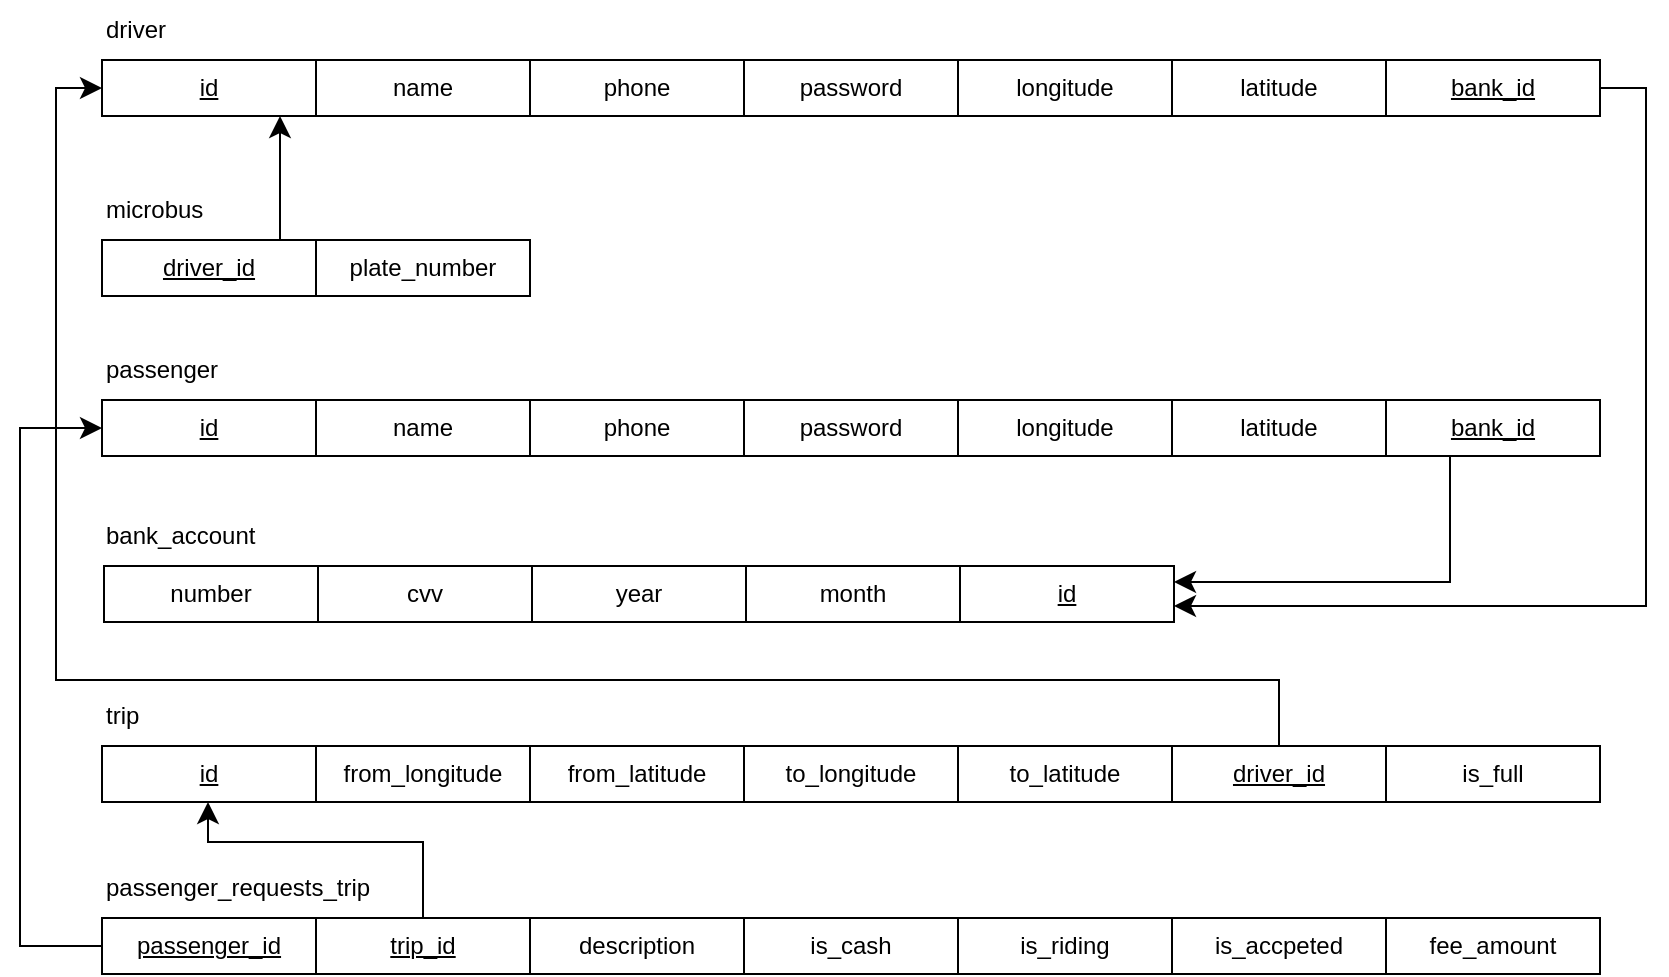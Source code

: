 <mxfile version="22.1.2" type="device">
  <diagram name="Page-1" id="LFaFiX9sYo1zRj2lnzwh">
    <mxGraphModel dx="2298" dy="887" grid="0" gridSize="10" guides="1" tooltips="1" connect="1" arrows="1" fold="1" page="1" pageScale="1" pageWidth="850" pageHeight="1100" math="0" shadow="0">
      <root>
        <mxCell id="0" />
        <mxCell id="1" parent="0" />
        <mxCell id="ZcqrSS12w39js5ZyCBHH-1" value="longitude" style="rounded=0;whiteSpace=wrap;html=1;" parent="1" vertex="1">
          <mxGeometry x="184" y="122" width="107" height="28" as="geometry" />
        </mxCell>
        <mxCell id="ZcqrSS12w39js5ZyCBHH-2" value="latitude" style="rounded=0;whiteSpace=wrap;html=1;" parent="1" vertex="1">
          <mxGeometry x="291" y="122" width="107" height="28" as="geometry" />
        </mxCell>
        <mxCell id="ZcqrSS12w39js5ZyCBHH-5" value="&lt;u&gt;id&lt;/u&gt;" style="rounded=0;whiteSpace=wrap;html=1;" parent="1" vertex="1">
          <mxGeometry x="-244" y="122" width="107" height="28" as="geometry" />
        </mxCell>
        <mxCell id="ZcqrSS12w39js5ZyCBHH-6" value="name" style="rounded=0;whiteSpace=wrap;html=1;" parent="1" vertex="1">
          <mxGeometry x="-137" y="122" width="107" height="28" as="geometry" />
        </mxCell>
        <mxCell id="ZcqrSS12w39js5ZyCBHH-7" value="phone" style="rounded=0;whiteSpace=wrap;html=1;" parent="1" vertex="1">
          <mxGeometry x="-30" y="122" width="107" height="28" as="geometry" />
        </mxCell>
        <mxCell id="ZcqrSS12w39js5ZyCBHH-8" value="password" style="rounded=0;whiteSpace=wrap;html=1;" parent="1" vertex="1">
          <mxGeometry x="77" y="122" width="107" height="28" as="geometry" />
        </mxCell>
        <mxCell id="ZcqrSS12w39js5ZyCBHH-25" value="driver" style="text;html=1;strokeColor=none;fillColor=none;align=left;verticalAlign=middle;whiteSpace=wrap;rounded=0;" parent="1" vertex="1">
          <mxGeometry x="-244" y="92" width="155" height="30" as="geometry" />
        </mxCell>
        <mxCell id="ZcqrSS12w39js5ZyCBHH-26" value="month" style="rounded=0;whiteSpace=wrap;html=1;" parent="1" vertex="1">
          <mxGeometry x="78" y="375" width="107" height="28" as="geometry" />
        </mxCell>
        <mxCell id="ZcqrSS12w39js5ZyCBHH-31" value="number" style="rounded=0;whiteSpace=wrap;html=1;" parent="1" vertex="1">
          <mxGeometry x="-243" y="375" width="107" height="28" as="geometry" />
        </mxCell>
        <mxCell id="ZcqrSS12w39js5ZyCBHH-32" value="cvv" style="rounded=0;whiteSpace=wrap;html=1;" parent="1" vertex="1">
          <mxGeometry x="-136" y="375" width="107" height="28" as="geometry" />
        </mxCell>
        <mxCell id="ZcqrSS12w39js5ZyCBHH-33" value="year" style="rounded=0;whiteSpace=wrap;html=1;" parent="1" vertex="1">
          <mxGeometry x="-29" y="375" width="107" height="28" as="geometry" />
        </mxCell>
        <mxCell id="ZcqrSS12w39js5ZyCBHH-34" value="bank_account" style="text;html=1;strokeColor=none;fillColor=none;align=left;verticalAlign=middle;whiteSpace=wrap;rounded=0;" parent="1" vertex="1">
          <mxGeometry x="-244" y="345" width="155" height="30" as="geometry" />
        </mxCell>
        <mxCell id="ZcqrSS12w39js5ZyCBHH-35" value="to_latitude" style="rounded=0;whiteSpace=wrap;html=1;" parent="1" vertex="1">
          <mxGeometry x="184" y="465" width="107" height="28" as="geometry" />
        </mxCell>
        <mxCell id="ZcqrSS12w39js5ZyCBHH-36" value="&lt;u&gt;driver_id&lt;/u&gt;" style="rounded=0;whiteSpace=wrap;html=1;" parent="1" vertex="1">
          <mxGeometry x="291" y="465" width="107" height="28" as="geometry" />
        </mxCell>
        <mxCell id="ZcqrSS12w39js5ZyCBHH-37" value="is_full" style="rounded=0;whiteSpace=wrap;html=1;" parent="1" vertex="1">
          <mxGeometry x="398" y="465" width="107" height="28" as="geometry" />
        </mxCell>
        <mxCell id="ZcqrSS12w39js5ZyCBHH-39" value="&lt;u&gt;id&lt;/u&gt;" style="rounded=0;whiteSpace=wrap;html=1;" parent="1" vertex="1">
          <mxGeometry x="-244" y="465" width="107" height="28" as="geometry" />
        </mxCell>
        <mxCell id="ZcqrSS12w39js5ZyCBHH-40" value="from_longitude" style="rounded=0;whiteSpace=wrap;html=1;" parent="1" vertex="1">
          <mxGeometry x="-137" y="465" width="107" height="28" as="geometry" />
        </mxCell>
        <mxCell id="ZcqrSS12w39js5ZyCBHH-41" value="from_latitude" style="rounded=0;whiteSpace=wrap;html=1;" parent="1" vertex="1">
          <mxGeometry x="-30" y="465" width="107" height="28" as="geometry" />
        </mxCell>
        <mxCell id="ZcqrSS12w39js5ZyCBHH-42" value="to_longitude" style="rounded=0;whiteSpace=wrap;html=1;" parent="1" vertex="1">
          <mxGeometry x="77" y="465" width="107" height="28" as="geometry" />
        </mxCell>
        <mxCell id="ZcqrSS12w39js5ZyCBHH-43" value="trip" style="text;html=1;strokeColor=none;fillColor=none;align=left;verticalAlign=middle;whiteSpace=wrap;rounded=0;" parent="1" vertex="1">
          <mxGeometry x="-244" y="435" width="155" height="30" as="geometry" />
        </mxCell>
        <mxCell id="ZcqrSS12w39js5ZyCBHH-44" value="is_riding" style="rounded=0;whiteSpace=wrap;html=1;" parent="1" vertex="1">
          <mxGeometry x="184" y="551" width="107" height="28" as="geometry" />
        </mxCell>
        <mxCell id="ZcqrSS12w39js5ZyCBHH-45" value="is_accpeted" style="rounded=0;whiteSpace=wrap;html=1;" parent="1" vertex="1">
          <mxGeometry x="291" y="551" width="107" height="28" as="geometry" />
        </mxCell>
        <mxCell id="ZcqrSS12w39js5ZyCBHH-46" value="fee_amount" style="rounded=0;whiteSpace=wrap;html=1;" parent="1" vertex="1">
          <mxGeometry x="398" y="551" width="107" height="28" as="geometry" />
        </mxCell>
        <mxCell id="ZcqrSS12w39js5ZyCBHH-48" value="passenger_id" style="rounded=0;whiteSpace=wrap;html=1;fontStyle=4" parent="1" vertex="1">
          <mxGeometry x="-244" y="551" width="107" height="28" as="geometry" />
        </mxCell>
        <mxCell id="ZcqrSS12w39js5ZyCBHH-49" value="&lt;u&gt;trip_id&lt;/u&gt;" style="rounded=0;whiteSpace=wrap;html=1;" parent="1" vertex="1">
          <mxGeometry x="-137" y="551" width="107" height="28" as="geometry" />
        </mxCell>
        <mxCell id="ZcqrSS12w39js5ZyCBHH-50" value="description" style="rounded=0;whiteSpace=wrap;html=1;" parent="1" vertex="1">
          <mxGeometry x="-30" y="551" width="107" height="28" as="geometry" />
        </mxCell>
        <mxCell id="ZcqrSS12w39js5ZyCBHH-51" value="is_cash" style="rounded=0;whiteSpace=wrap;html=1;" parent="1" vertex="1">
          <mxGeometry x="77" y="551" width="107" height="28" as="geometry" />
        </mxCell>
        <mxCell id="ZcqrSS12w39js5ZyCBHH-52" value="passenger_requests_trip" style="text;html=1;strokeColor=none;fillColor=none;align=left;verticalAlign=middle;whiteSpace=wrap;rounded=0;" parent="1" vertex="1">
          <mxGeometry x="-244" y="521" width="155" height="30" as="geometry" />
        </mxCell>
        <mxCell id="ZcqrSS12w39js5ZyCBHH-57" value="driver_id" style="rounded=0;whiteSpace=wrap;html=1;fontStyle=4" parent="1" vertex="1">
          <mxGeometry x="-244" y="212" width="107" height="28" as="geometry" />
        </mxCell>
        <mxCell id="ZcqrSS12w39js5ZyCBHH-58" value="plate_number" style="rounded=0;whiteSpace=wrap;html=1;" parent="1" vertex="1">
          <mxGeometry x="-137" y="212" width="107" height="28" as="geometry" />
        </mxCell>
        <mxCell id="ZcqrSS12w39js5ZyCBHH-61" value="microbus" style="text;html=1;strokeColor=none;fillColor=none;align=left;verticalAlign=middle;whiteSpace=wrap;rounded=0;" parent="1" vertex="1">
          <mxGeometry x="-244" y="182" width="155" height="30" as="geometry" />
        </mxCell>
        <mxCell id="ZcqrSS12w39js5ZyCBHH-62" value="longitude" style="rounded=0;whiteSpace=wrap;html=1;" parent="1" vertex="1">
          <mxGeometry x="184" y="292" width="107" height="28" as="geometry" />
        </mxCell>
        <mxCell id="ZcqrSS12w39js5ZyCBHH-63" value="latitude" style="rounded=0;whiteSpace=wrap;html=1;" parent="1" vertex="1">
          <mxGeometry x="291" y="292" width="107" height="28" as="geometry" />
        </mxCell>
        <mxCell id="ZcqrSS12w39js5ZyCBHH-64" value="&lt;u&gt;id&lt;/u&gt;" style="rounded=0;whiteSpace=wrap;html=1;" parent="1" vertex="1">
          <mxGeometry x="-244" y="292" width="107" height="28" as="geometry" />
        </mxCell>
        <mxCell id="ZcqrSS12w39js5ZyCBHH-65" value="name" style="rounded=0;whiteSpace=wrap;html=1;" parent="1" vertex="1">
          <mxGeometry x="-137" y="292" width="107" height="28" as="geometry" />
        </mxCell>
        <mxCell id="ZcqrSS12w39js5ZyCBHH-66" value="phone" style="rounded=0;whiteSpace=wrap;html=1;" parent="1" vertex="1">
          <mxGeometry x="-30" y="292" width="107" height="28" as="geometry" />
        </mxCell>
        <mxCell id="ZcqrSS12w39js5ZyCBHH-67" value="password" style="rounded=0;whiteSpace=wrap;html=1;" parent="1" vertex="1">
          <mxGeometry x="77" y="292" width="107" height="28" as="geometry" />
        </mxCell>
        <mxCell id="ZcqrSS12w39js5ZyCBHH-68" value="passenger" style="text;html=1;strokeColor=none;fillColor=none;align=left;verticalAlign=middle;whiteSpace=wrap;rounded=0;" parent="1" vertex="1">
          <mxGeometry x="-244" y="262" width="155" height="30" as="geometry" />
        </mxCell>
        <mxCell id="ZcqrSS12w39js5ZyCBHH-71" value="" style="edgeStyle=segmentEdgeStyle;endArrow=classic;html=1;curved=0;rounded=0;endSize=8;startSize=8;sourcePerimeterSpacing=0;targetPerimeterSpacing=0;" parent="1" source="ZcqrSS12w39js5ZyCBHH-48" target="ZcqrSS12w39js5ZyCBHH-64" edge="1">
          <mxGeometry width="100" relative="1" as="geometry">
            <mxPoint x="-385" y="381" as="sourcePoint" />
            <mxPoint x="-285" y="421" as="targetPoint" />
            <Array as="points">
              <mxPoint x="-285" y="565" />
              <mxPoint x="-285" y="306.0" />
            </Array>
          </mxGeometry>
        </mxCell>
        <mxCell id="ZcqrSS12w39js5ZyCBHH-72" value="" style="edgeStyle=segmentEdgeStyle;endArrow=classic;html=1;curved=0;rounded=0;endSize=8;startSize=8;sourcePerimeterSpacing=0;targetPerimeterSpacing=0;" parent="1" source="ZcqrSS12w39js5ZyCBHH-57" target="ZcqrSS12w39js5ZyCBHH-5" edge="1">
          <mxGeometry width="100" relative="1" as="geometry">
            <mxPoint x="-234" y="493" as="sourcePoint" />
            <mxPoint x="-234" y="234" as="targetPoint" />
            <Array as="points">
              <mxPoint x="-155" y="179" />
              <mxPoint x="-155" y="179" />
            </Array>
          </mxGeometry>
        </mxCell>
        <mxCell id="ZcqrSS12w39js5ZyCBHH-74" value="" style="edgeStyle=segmentEdgeStyle;endArrow=classic;html=1;curved=0;rounded=0;endSize=8;startSize=8;sourcePerimeterSpacing=0;targetPerimeterSpacing=0;" parent="1" source="ZcqrSS12w39js5ZyCBHH-49" target="ZcqrSS12w39js5ZyCBHH-39" edge="1">
          <mxGeometry width="100" relative="1" as="geometry">
            <mxPoint x="-234" y="575" as="sourcePoint" />
            <mxPoint x="-234" y="316" as="targetPoint" />
            <Array as="points">
              <mxPoint x="-83" y="513" />
              <mxPoint x="-191" y="513" />
            </Array>
          </mxGeometry>
        </mxCell>
        <mxCell id="ZcqrSS12w39js5ZyCBHH-75" value="" style="edgeStyle=segmentEdgeStyle;endArrow=classic;html=1;curved=0;rounded=0;endSize=8;startSize=8;sourcePerimeterSpacing=0;targetPerimeterSpacing=0;" parent="1" source="ZcqrSS12w39js5ZyCBHH-36" target="ZcqrSS12w39js5ZyCBHH-5" edge="1">
          <mxGeometry width="100" relative="1" as="geometry">
            <mxPoint x="-234" y="575" as="sourcePoint" />
            <mxPoint x="-234" y="316" as="targetPoint" />
            <Array as="points">
              <mxPoint x="345" y="432" />
              <mxPoint x="-267" y="432" />
              <mxPoint x="-267" y="136" />
            </Array>
          </mxGeometry>
        </mxCell>
        <mxCell id="InXpmVcaf465SeCPjnew-2" value="bank_id" style="rounded=0;whiteSpace=wrap;html=1;fontStyle=4" vertex="1" parent="1">
          <mxGeometry x="398" y="122" width="107" height="28" as="geometry" />
        </mxCell>
        <mxCell id="InXpmVcaf465SeCPjnew-3" value="&lt;u&gt;bank_id&lt;/u&gt;" style="rounded=0;whiteSpace=wrap;html=1;" vertex="1" parent="1">
          <mxGeometry x="398" y="292" width="107" height="28" as="geometry" />
        </mxCell>
        <mxCell id="InXpmVcaf465SeCPjnew-4" value="" style="edgeStyle=segmentEdgeStyle;endArrow=classic;html=1;curved=0;rounded=0;endSize=8;startSize=8;sourcePerimeterSpacing=0;targetPerimeterSpacing=0;" edge="1" parent="1" source="InXpmVcaf465SeCPjnew-3" target="InXpmVcaf465SeCPjnew-7">
          <mxGeometry width="100" relative="1" as="geometry">
            <mxPoint x="355" y="475" as="sourcePoint" />
            <mxPoint x="-190" y="403" as="targetPoint" />
            <Array as="points">
              <mxPoint x="430" y="383" />
            </Array>
          </mxGeometry>
        </mxCell>
        <mxCell id="InXpmVcaf465SeCPjnew-7" value="&lt;u&gt;id&lt;/u&gt;" style="rounded=0;whiteSpace=wrap;html=1;" vertex="1" parent="1">
          <mxGeometry x="185" y="375" width="107" height="28" as="geometry" />
        </mxCell>
        <mxCell id="InXpmVcaf465SeCPjnew-8" value="" style="edgeStyle=segmentEdgeStyle;endArrow=classic;html=1;curved=0;rounded=0;endSize=8;startSize=8;sourcePerimeterSpacing=0;targetPerimeterSpacing=0;" edge="1" parent="1" source="InXpmVcaf465SeCPjnew-2" target="InXpmVcaf465SeCPjnew-7">
          <mxGeometry width="100" relative="1" as="geometry">
            <mxPoint x="440" y="330" as="sourcePoint" />
            <mxPoint x="302" y="399" as="targetPoint" />
            <Array as="points">
              <mxPoint x="528" y="136" />
              <mxPoint x="528" y="395" />
            </Array>
          </mxGeometry>
        </mxCell>
      </root>
    </mxGraphModel>
  </diagram>
</mxfile>
